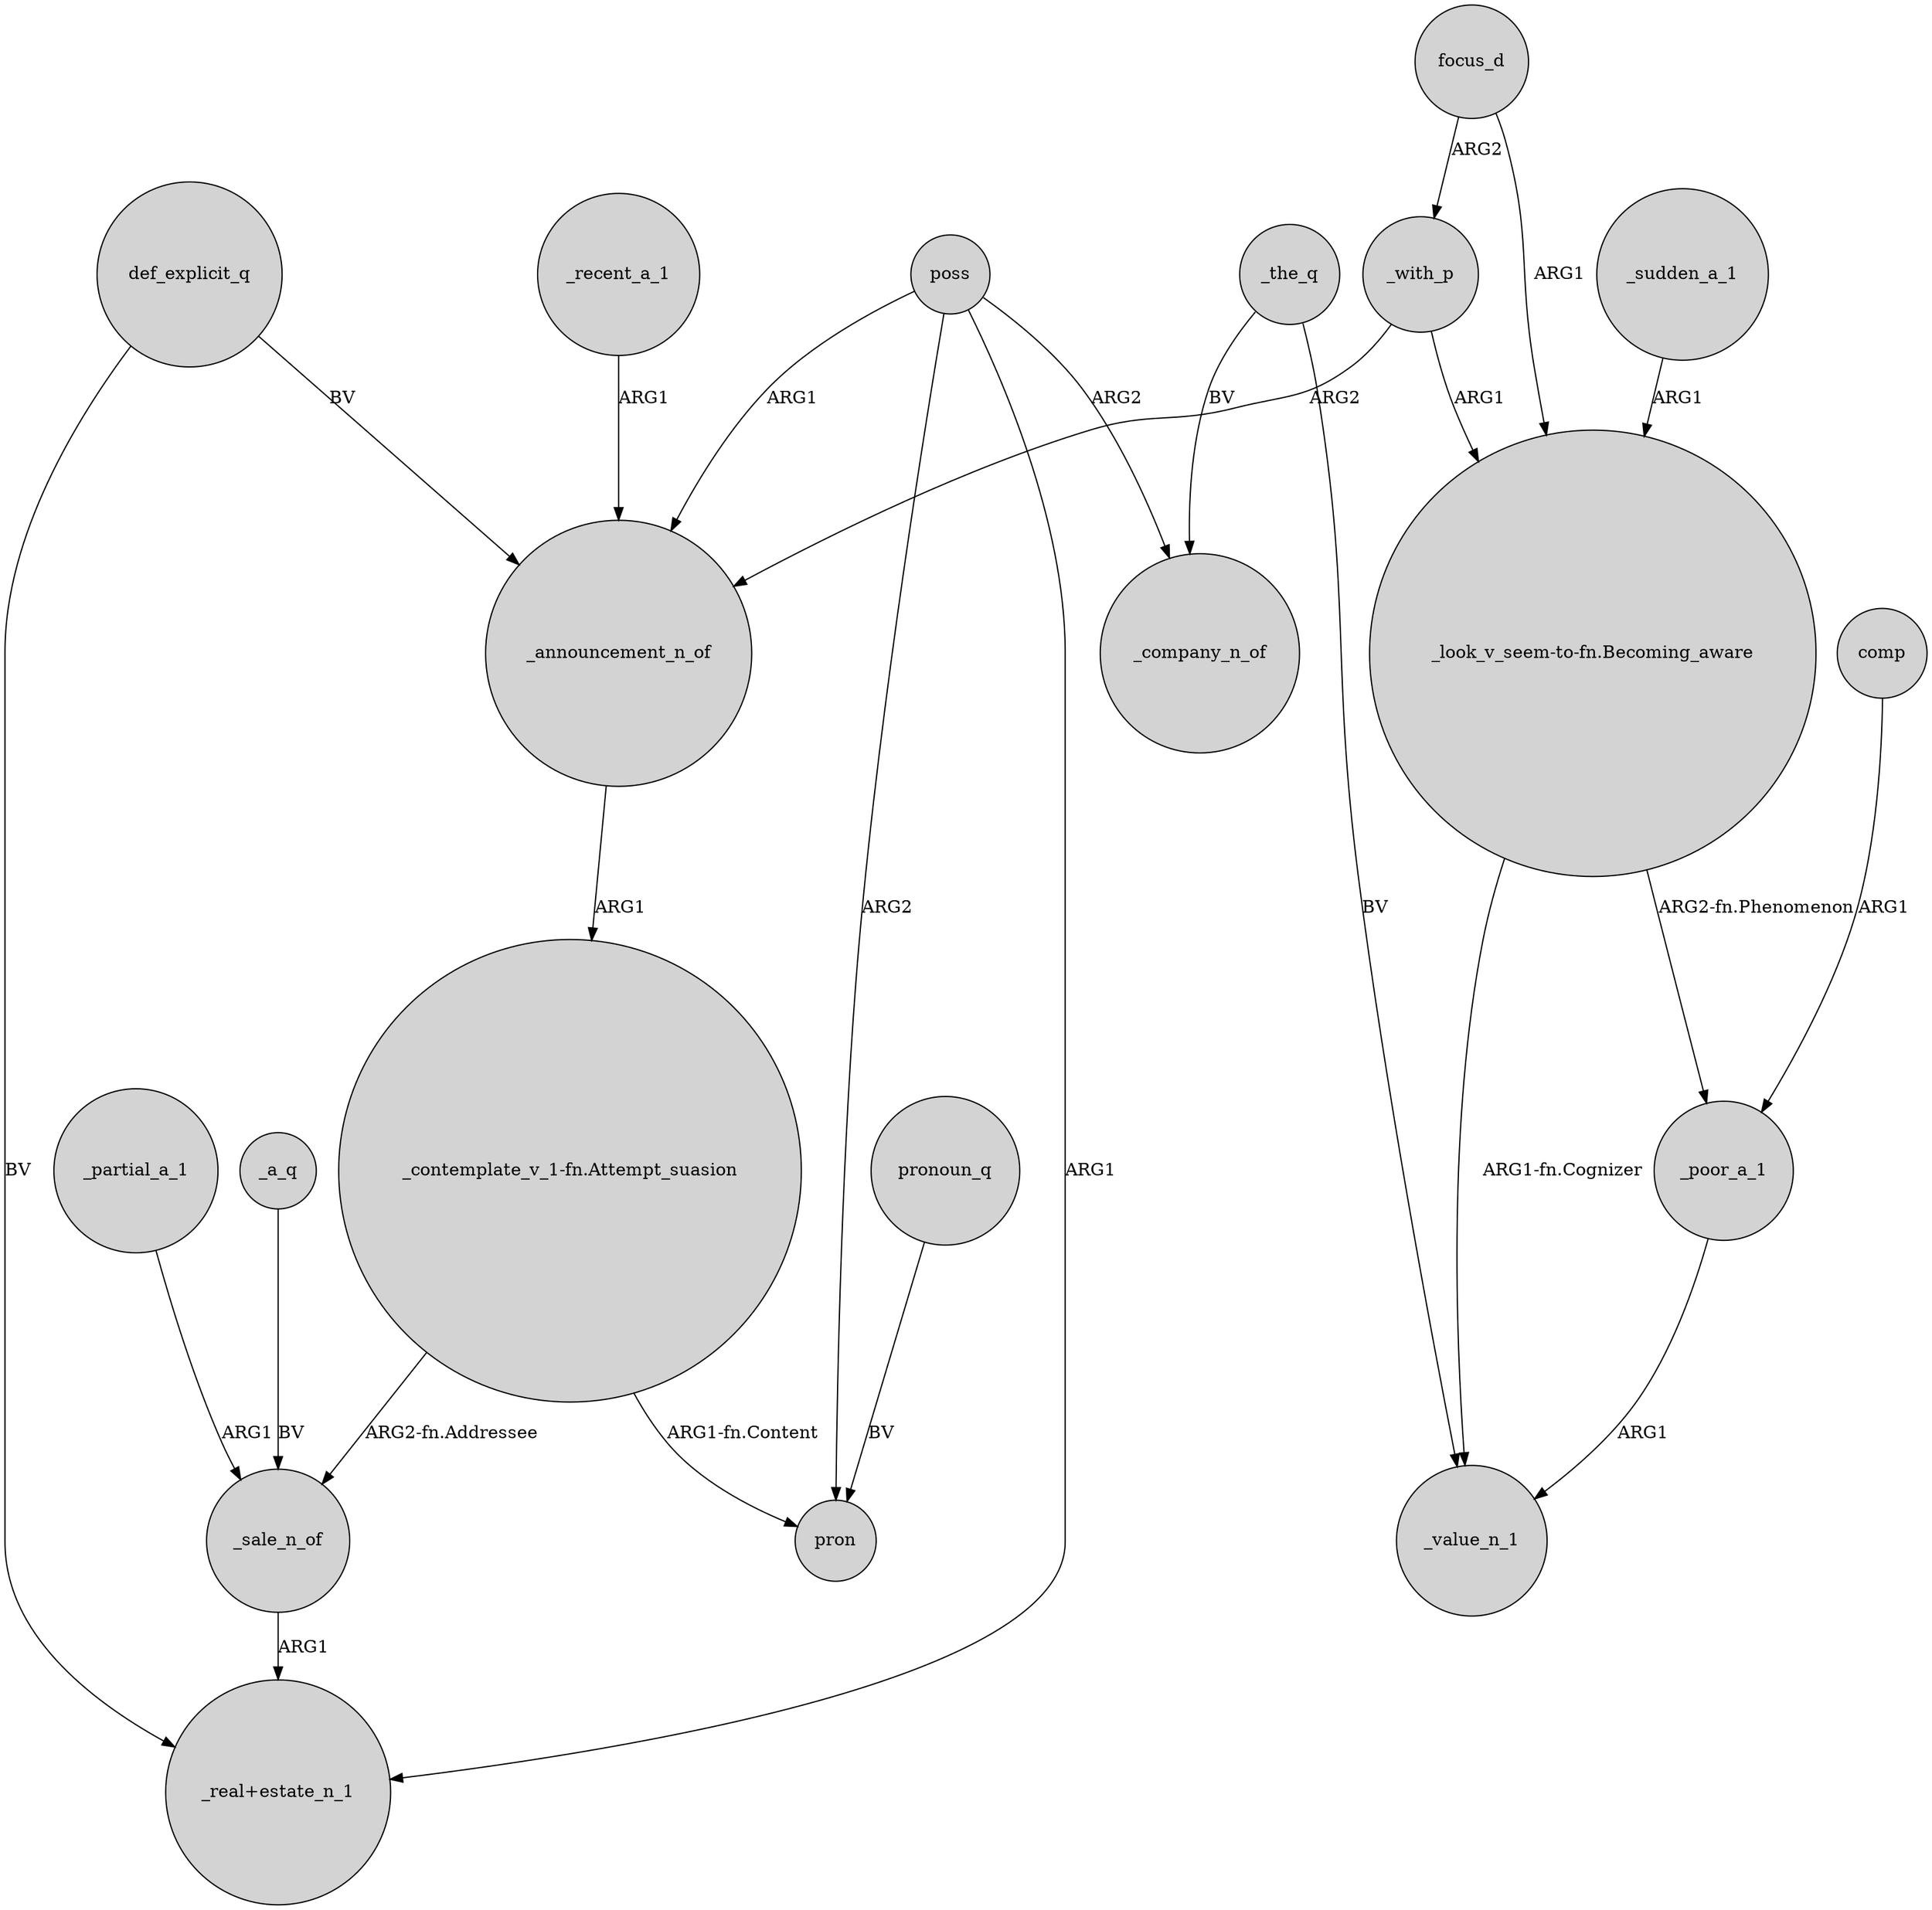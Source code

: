 digraph {
	node [shape=circle style=filled]
	_announcement_n_of -> "_contemplate_v_1-fn.Attempt_suasion" [label=ARG1]
	focus_d -> _with_p [label=ARG2]
	def_explicit_q -> "_real+estate_n_1" [label=BV]
	_partial_a_1 -> _sale_n_of [label=ARG1]
	_sale_n_of -> "_real+estate_n_1" [label=ARG1]
	_recent_a_1 -> _announcement_n_of [label=ARG1]
	poss -> _announcement_n_of [label=ARG1]
	"_look_v_seem-to-fn.Becoming_aware" -> _poor_a_1 [label="ARG2-fn.Phenomenon"]
	_with_p -> _announcement_n_of [label=ARG2]
	pronoun_q -> pron [label=BV]
	poss -> pron [label=ARG2]
	_with_p -> "_look_v_seem-to-fn.Becoming_aware" [label=ARG1]
	poss -> _company_n_of [label=ARG2]
	_poor_a_1 -> _value_n_1 [label=ARG1]
	_the_q -> _value_n_1 [label=BV]
	poss -> "_real+estate_n_1" [label=ARG1]
	_a_q -> _sale_n_of [label=BV]
	"_look_v_seem-to-fn.Becoming_aware" -> _value_n_1 [label="ARG1-fn.Cognizer"]
	comp -> _poor_a_1 [label=ARG1]
	focus_d -> "_look_v_seem-to-fn.Becoming_aware" [label=ARG1]
	"_contemplate_v_1-fn.Attempt_suasion" -> _sale_n_of [label="ARG2-fn.Addressee"]
	"_contemplate_v_1-fn.Attempt_suasion" -> pron [label="ARG1-fn.Content"]
	_the_q -> _company_n_of [label=BV]
	def_explicit_q -> _announcement_n_of [label=BV]
	_sudden_a_1 -> "_look_v_seem-to-fn.Becoming_aware" [label=ARG1]
}
